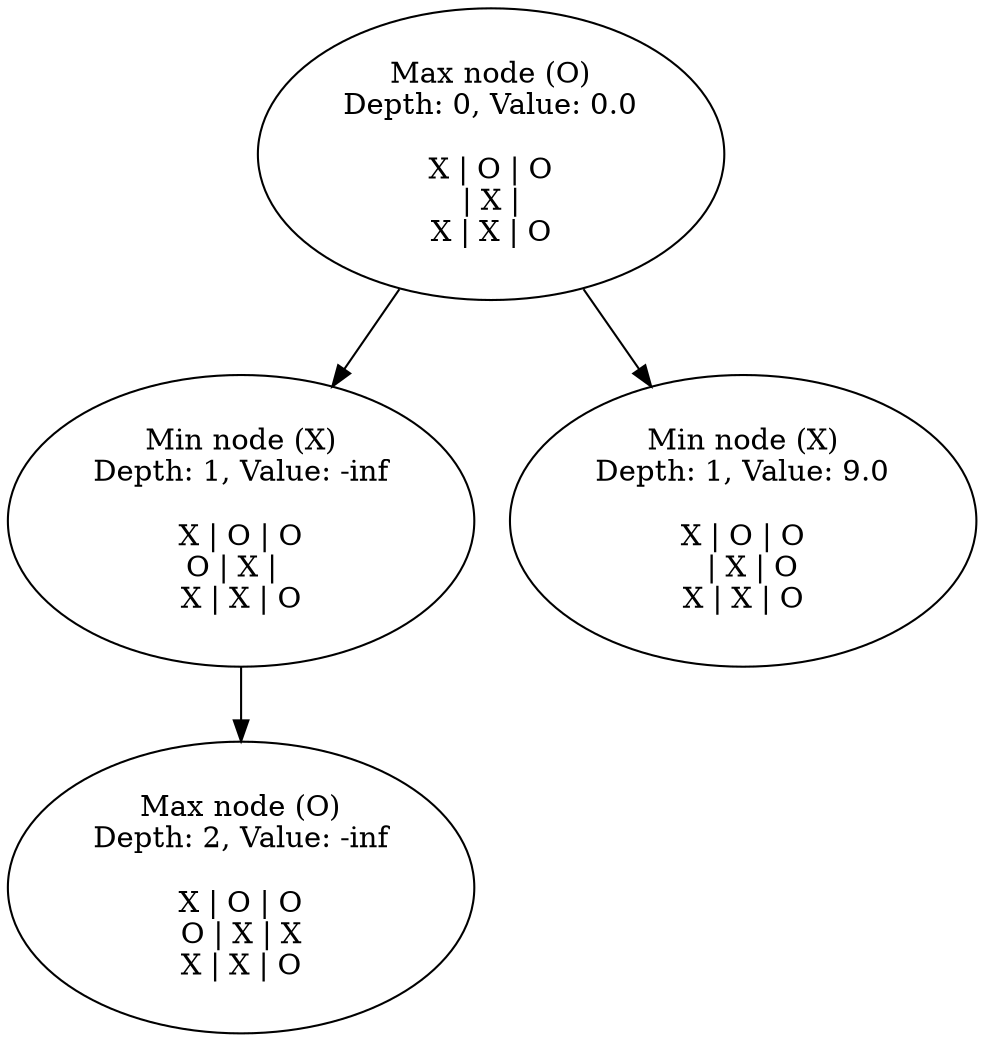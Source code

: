 // The tree
digraph {
	314038481 [label="Max node (O)
Depth: 0, Value: 0.0

X | O | O
  | X |  
X | X | O"]
	791425453 [label="Min node (X)
Depth: 1, Value: -inf

X | O | O
O | X |  
X | X | O"]
	435046765 [label="Max node (O)
Depth: 2, Value: -inf

X | O | O
O | X | X
X | X | O"]
	118548846 [label="Min node (X)
Depth: 1, Value: 9.0

X | O | O
  | X | O
X | X | O"]
	314038481 -> 791425453
	314038481 -> 118548846
	791425453 -> 435046765
}
